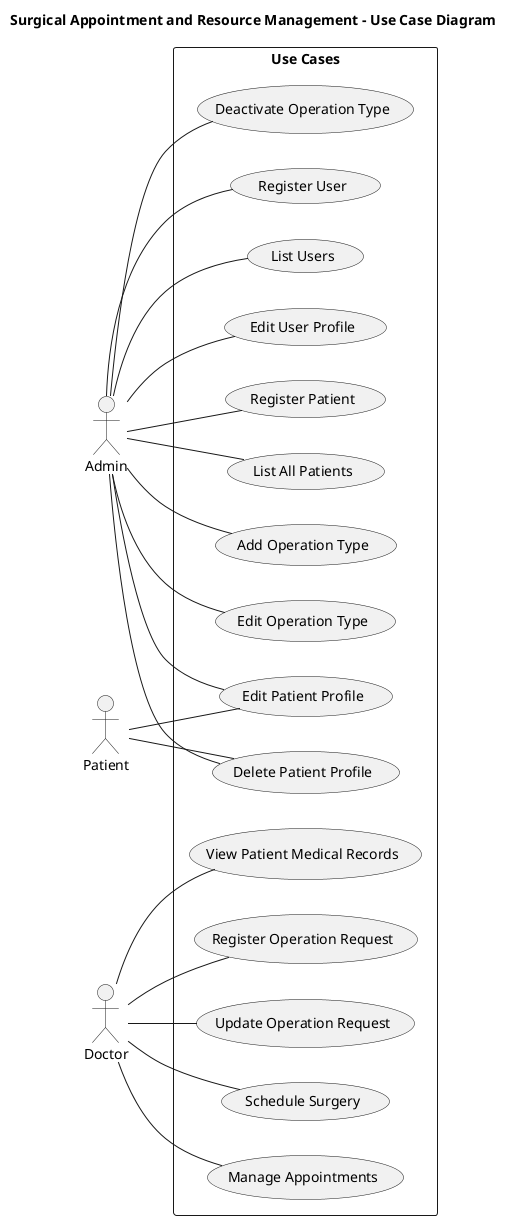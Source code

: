 @startuml
skinparam packageStyle rectangle
title Surgical Appointment and Resource Management - Use Case Diagram

left to right direction

actor "Admin" as Admin
actor "Doctor" as Doctor
actor "Patient" as Patient

rectangle "Use Cases" as usecases {
    usecase "Register User" as UC1
    usecase "List Users" as UC2
    usecase "Edit User Profile" as UC3
    usecase "Register Patient" as UC4
    usecase "Edit Patient Profile" as UC5
    usecase "Delete Patient Profile" as UC6
    usecase "Register Operation Request" as UC7
    usecase "Update Operation Request" as UC8
    usecase "Schedule Surgery" as UC9
    usecase "Manage Appointments" as UC10
    usecase "List All Patients" as UC11
    usecase "View Patient Medical Records" as UC12
    usecase "Add Operation Type" as UC13
    usecase "Edit Operation Type" as UC14
    usecase "Deactivate Operation Type" as UC15
}

Admin -- UC1
Admin -- UC2
Admin -- UC3
Admin -- UC4
Admin -- UC5
Admin -- UC6
Admin -- UC13
Admin -- UC14
Admin -- UC15
Admin -- UC11

Doctor -- UC7
Doctor -- UC8
Doctor -- UC9
Doctor -- UC10
Doctor -- UC12

Patient -- UC5
Patient -- UC6



@enduml